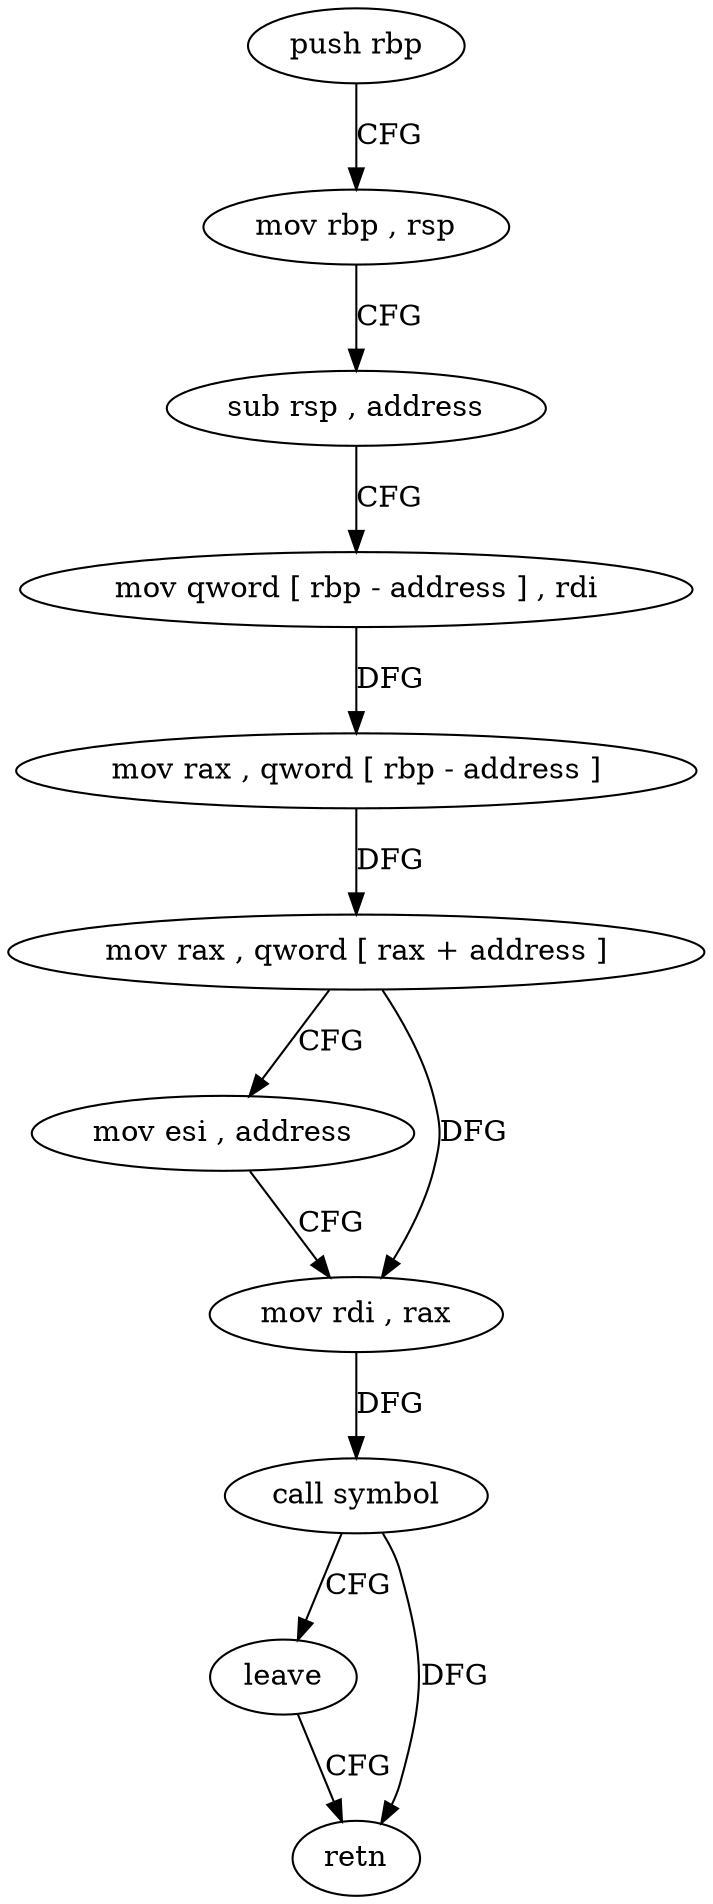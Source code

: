 digraph "func" {
"90911" [label = "push rbp" ]
"90912" [label = "mov rbp , rsp" ]
"90915" [label = "sub rsp , address" ]
"90919" [label = "mov qword [ rbp - address ] , rdi" ]
"90923" [label = "mov rax , qword [ rbp - address ]" ]
"90927" [label = "mov rax , qword [ rax + address ]" ]
"90931" [label = "mov esi , address" ]
"90936" [label = "mov rdi , rax" ]
"90939" [label = "call symbol" ]
"90944" [label = "leave" ]
"90945" [label = "retn" ]
"90911" -> "90912" [ label = "CFG" ]
"90912" -> "90915" [ label = "CFG" ]
"90915" -> "90919" [ label = "CFG" ]
"90919" -> "90923" [ label = "DFG" ]
"90923" -> "90927" [ label = "DFG" ]
"90927" -> "90931" [ label = "CFG" ]
"90927" -> "90936" [ label = "DFG" ]
"90931" -> "90936" [ label = "CFG" ]
"90936" -> "90939" [ label = "DFG" ]
"90939" -> "90944" [ label = "CFG" ]
"90939" -> "90945" [ label = "DFG" ]
"90944" -> "90945" [ label = "CFG" ]
}
